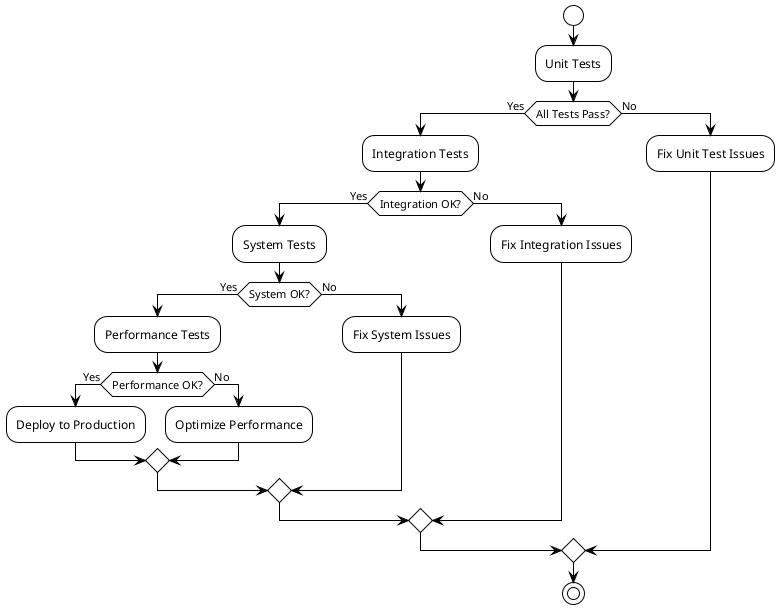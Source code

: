 @startuml Test Flow
!theme plain
skinparam backgroundColor #FFFFFF

start

:Unit Tests;
if (All Tests Pass?) then (Yes)
    :Integration Tests;
    if (Integration OK?) then (Yes)
        :System Tests;
        if (System OK?) then (Yes)
            :Performance Tests;
            if (Performance OK?) then (Yes)
                :Deploy to Production;
            else (No)
                :Optimize Performance;
            endif
        else (No)
            :Fix System Issues;
        endif
    else (No)
        :Fix Integration Issues;
    endif
else (No)
    :Fix Unit Test Issues;
endif

stop

@enduml 